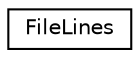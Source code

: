 digraph "Graphical Class Hierarchy"
{
 // LATEX_PDF_SIZE
  edge [fontname="Helvetica",fontsize="10",labelfontname="Helvetica",labelfontsize="10"];
  node [fontname="Helvetica",fontsize="10",shape=record];
  rankdir="LR";
  Node0 [label="FileLines",height=0.2,width=0.4,color="black", fillcolor="white", style="filled",URL="$class_file_lines.html",tooltip=" "];
}
